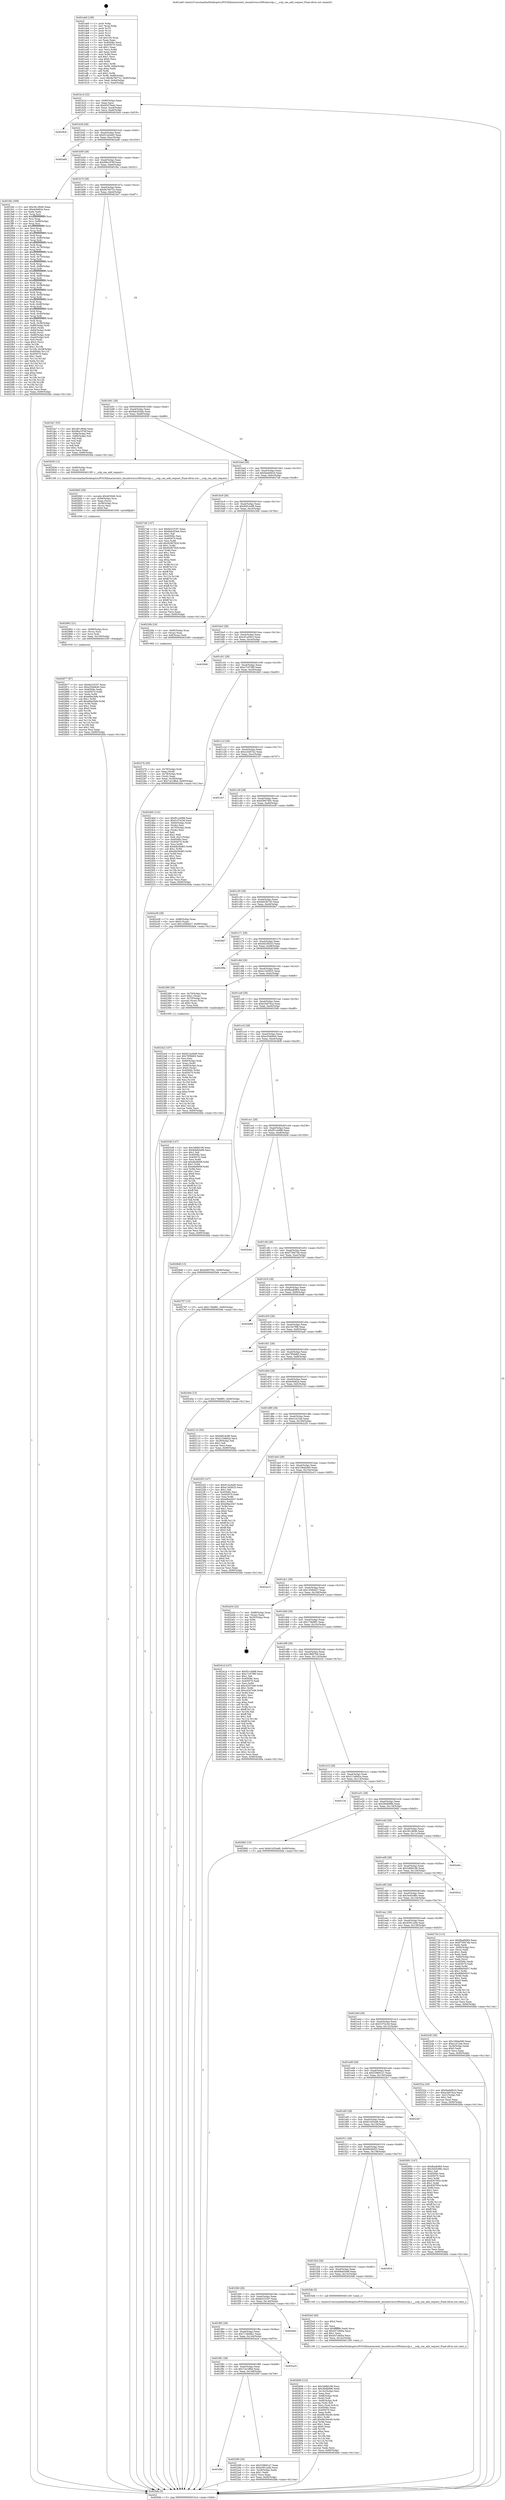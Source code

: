 digraph "0x401ab0" {
  label = "0x401ab0 (/mnt/c/Users/mathe/Desktop/tcc/POCII/binaries/extr_linuxdriverss390charsclp.c___sclp_can_add_request_Final-ollvm.out::main(0))"
  labelloc = "t"
  node[shape=record]

  Entry [label="",width=0.3,height=0.3,shape=circle,fillcolor=black,style=filled]
  "0x401b1d" [label="{
     0x401b1d [32]\l
     | [instrs]\l
     &nbsp;&nbsp;0x401b1d \<+6\>: mov -0x90(%rbp),%eax\l
     &nbsp;&nbsp;0x401b23 \<+2\>: mov %eax,%ecx\l
     &nbsp;&nbsp;0x401b25 \<+6\>: sub $0x83d79adc,%ecx\l
     &nbsp;&nbsp;0x401b2b \<+6\>: mov %eax,-0xa4(%rbp)\l
     &nbsp;&nbsp;0x401b31 \<+6\>: mov %ecx,-0xa8(%rbp)\l
     &nbsp;&nbsp;0x401b37 \<+6\>: je 00000000004029c8 \<main+0xf18\>\l
  }"]
  "0x4029c8" [label="{
     0x4029c8\l
  }", style=dashed]
  "0x401b3d" [label="{
     0x401b3d [28]\l
     | [instrs]\l
     &nbsp;&nbsp;0x401b3d \<+5\>: jmp 0000000000401b42 \<main+0x92\>\l
     &nbsp;&nbsp;0x401b42 \<+6\>: mov -0xa4(%rbp),%eax\l
     &nbsp;&nbsp;0x401b48 \<+5\>: sub $0x912a3ed5,%eax\l
     &nbsp;&nbsp;0x401b4d \<+6\>: mov %eax,-0xac(%rbp)\l
     &nbsp;&nbsp;0x401b53 \<+6\>: je 0000000000402ad0 \<main+0x1020\>\l
  }"]
  Exit [label="",width=0.3,height=0.3,shape=circle,fillcolor=black,style=filled,peripheries=2]
  "0x402ad0" [label="{
     0x402ad0\l
  }", style=dashed]
  "0x401b59" [label="{
     0x401b59 [28]\l
     | [instrs]\l
     &nbsp;&nbsp;0x401b59 \<+5\>: jmp 0000000000401b5e \<main+0xae\>\l
     &nbsp;&nbsp;0x401b5e \<+6\>: mov -0xa4(%rbp),%eax\l
     &nbsp;&nbsp;0x401b64 \<+5\>: sub $0x99a1976f,%eax\l
     &nbsp;&nbsp;0x401b69 \<+6\>: mov %eax,-0xb0(%rbp)\l
     &nbsp;&nbsp;0x401b6f \<+6\>: je 0000000000401fdc \<main+0x52c\>\l
  }"]
  "0x402877" [label="{
     0x402877 [97]\l
     | [instrs]\l
     &nbsp;&nbsp;0x402877 \<+5\>: mov $0x6e31f197,%eax\l
     &nbsp;&nbsp;0x40287c \<+5\>: mov $0xe35dd640,%esi\l
     &nbsp;&nbsp;0x402881 \<+7\>: mov 0x40506c,%edx\l
     &nbsp;&nbsp;0x402888 \<+8\>: mov 0x405070,%r8d\l
     &nbsp;&nbsp;0x402890 \<+3\>: mov %edx,%r9d\l
     &nbsp;&nbsp;0x402893 \<+7\>: sub $0xe6be2bfe,%r9d\l
     &nbsp;&nbsp;0x40289a \<+4\>: sub $0x1,%r9d\l
     &nbsp;&nbsp;0x40289e \<+7\>: add $0xe6be2bfe,%r9d\l
     &nbsp;&nbsp;0x4028a5 \<+4\>: imul %r9d,%edx\l
     &nbsp;&nbsp;0x4028a9 \<+3\>: and $0x1,%edx\l
     &nbsp;&nbsp;0x4028ac \<+3\>: cmp $0x0,%edx\l
     &nbsp;&nbsp;0x4028af \<+4\>: sete %r10b\l
     &nbsp;&nbsp;0x4028b3 \<+4\>: cmp $0xa,%r8d\l
     &nbsp;&nbsp;0x4028b7 \<+4\>: setl %r11b\l
     &nbsp;&nbsp;0x4028bb \<+3\>: mov %r10b,%bl\l
     &nbsp;&nbsp;0x4028be \<+3\>: and %r11b,%bl\l
     &nbsp;&nbsp;0x4028c1 \<+3\>: xor %r11b,%r10b\l
     &nbsp;&nbsp;0x4028c4 \<+3\>: or %r10b,%bl\l
     &nbsp;&nbsp;0x4028c7 \<+3\>: test $0x1,%bl\l
     &nbsp;&nbsp;0x4028ca \<+3\>: cmovne %esi,%eax\l
     &nbsp;&nbsp;0x4028cd \<+6\>: mov %eax,-0x90(%rbp)\l
     &nbsp;&nbsp;0x4028d3 \<+5\>: jmp 0000000000402bfa \<main+0x114a\>\l
  }"]
  "0x401fdc" [label="{
     0x401fdc [308]\l
     | [instrs]\l
     &nbsp;&nbsp;0x401fdc \<+5\>: mov $0x381cf646,%eax\l
     &nbsp;&nbsp;0x401fe1 \<+5\>: mov $0xdc8462e,%ecx\l
     &nbsp;&nbsp;0x401fe6 \<+2\>: xor %edx,%edx\l
     &nbsp;&nbsp;0x401fe8 \<+3\>: mov %rsp,%rsi\l
     &nbsp;&nbsp;0x401feb \<+4\>: add $0xfffffffffffffff0,%rsi\l
     &nbsp;&nbsp;0x401fef \<+3\>: mov %rsi,%rsp\l
     &nbsp;&nbsp;0x401ff2 \<+7\>: mov %rsi,-0x88(%rbp)\l
     &nbsp;&nbsp;0x401ff9 \<+3\>: mov %rsp,%rsi\l
     &nbsp;&nbsp;0x401ffc \<+4\>: add $0xfffffffffffffff0,%rsi\l
     &nbsp;&nbsp;0x402000 \<+3\>: mov %rsi,%rsp\l
     &nbsp;&nbsp;0x402003 \<+3\>: mov %rsp,%rdi\l
     &nbsp;&nbsp;0x402006 \<+4\>: add $0xfffffffffffffff0,%rdi\l
     &nbsp;&nbsp;0x40200a \<+3\>: mov %rdi,%rsp\l
     &nbsp;&nbsp;0x40200d \<+4\>: mov %rdi,-0x80(%rbp)\l
     &nbsp;&nbsp;0x402011 \<+3\>: mov %rsp,%rdi\l
     &nbsp;&nbsp;0x402014 \<+4\>: add $0xfffffffffffffff0,%rdi\l
     &nbsp;&nbsp;0x402018 \<+3\>: mov %rdi,%rsp\l
     &nbsp;&nbsp;0x40201b \<+4\>: mov %rdi,-0x78(%rbp)\l
     &nbsp;&nbsp;0x40201f \<+3\>: mov %rsp,%rdi\l
     &nbsp;&nbsp;0x402022 \<+4\>: add $0xfffffffffffffff0,%rdi\l
     &nbsp;&nbsp;0x402026 \<+3\>: mov %rdi,%rsp\l
     &nbsp;&nbsp;0x402029 \<+4\>: mov %rdi,-0x70(%rbp)\l
     &nbsp;&nbsp;0x40202d \<+3\>: mov %rsp,%rdi\l
     &nbsp;&nbsp;0x402030 \<+4\>: add $0xfffffffffffffff0,%rdi\l
     &nbsp;&nbsp;0x402034 \<+3\>: mov %rdi,%rsp\l
     &nbsp;&nbsp;0x402037 \<+4\>: mov %rdi,-0x68(%rbp)\l
     &nbsp;&nbsp;0x40203b \<+3\>: mov %rsp,%rdi\l
     &nbsp;&nbsp;0x40203e \<+4\>: add $0xfffffffffffffff0,%rdi\l
     &nbsp;&nbsp;0x402042 \<+3\>: mov %rdi,%rsp\l
     &nbsp;&nbsp;0x402045 \<+4\>: mov %rdi,-0x60(%rbp)\l
     &nbsp;&nbsp;0x402049 \<+3\>: mov %rsp,%rdi\l
     &nbsp;&nbsp;0x40204c \<+4\>: add $0xfffffffffffffff0,%rdi\l
     &nbsp;&nbsp;0x402050 \<+3\>: mov %rdi,%rsp\l
     &nbsp;&nbsp;0x402053 \<+4\>: mov %rdi,-0x58(%rbp)\l
     &nbsp;&nbsp;0x402057 \<+3\>: mov %rsp,%rdi\l
     &nbsp;&nbsp;0x40205a \<+4\>: add $0xfffffffffffffff0,%rdi\l
     &nbsp;&nbsp;0x40205e \<+3\>: mov %rdi,%rsp\l
     &nbsp;&nbsp;0x402061 \<+4\>: mov %rdi,-0x50(%rbp)\l
     &nbsp;&nbsp;0x402065 \<+3\>: mov %rsp,%rdi\l
     &nbsp;&nbsp;0x402068 \<+4\>: add $0xfffffffffffffff0,%rdi\l
     &nbsp;&nbsp;0x40206c \<+3\>: mov %rdi,%rsp\l
     &nbsp;&nbsp;0x40206f \<+4\>: mov %rdi,-0x48(%rbp)\l
     &nbsp;&nbsp;0x402073 \<+3\>: mov %rsp,%rdi\l
     &nbsp;&nbsp;0x402076 \<+4\>: add $0xfffffffffffffff0,%rdi\l
     &nbsp;&nbsp;0x40207a \<+3\>: mov %rdi,%rsp\l
     &nbsp;&nbsp;0x40207d \<+4\>: mov %rdi,-0x40(%rbp)\l
     &nbsp;&nbsp;0x402081 \<+3\>: mov %rsp,%rdi\l
     &nbsp;&nbsp;0x402084 \<+4\>: add $0xfffffffffffffff0,%rdi\l
     &nbsp;&nbsp;0x402088 \<+3\>: mov %rdi,%rsp\l
     &nbsp;&nbsp;0x40208b \<+4\>: mov %rdi,-0x38(%rbp)\l
     &nbsp;&nbsp;0x40208f \<+7\>: mov -0x88(%rbp),%rdi\l
     &nbsp;&nbsp;0x402096 \<+6\>: movl $0x0,(%rdi)\l
     &nbsp;&nbsp;0x40209c \<+7\>: mov -0x94(%rbp),%r8d\l
     &nbsp;&nbsp;0x4020a3 \<+3\>: mov %r8d,(%rsi)\l
     &nbsp;&nbsp;0x4020a6 \<+4\>: mov -0x80(%rbp),%rdi\l
     &nbsp;&nbsp;0x4020aa \<+7\>: mov -0xa0(%rbp),%r9\l
     &nbsp;&nbsp;0x4020b1 \<+3\>: mov %r9,(%rdi)\l
     &nbsp;&nbsp;0x4020b4 \<+3\>: cmpl $0x2,(%rsi)\l
     &nbsp;&nbsp;0x4020b7 \<+4\>: setne %r10b\l
     &nbsp;&nbsp;0x4020bb \<+4\>: and $0x1,%r10b\l
     &nbsp;&nbsp;0x4020bf \<+4\>: mov %r10b,-0x29(%rbp)\l
     &nbsp;&nbsp;0x4020c3 \<+8\>: mov 0x40506c,%r11d\l
     &nbsp;&nbsp;0x4020cb \<+7\>: mov 0x405070,%ebx\l
     &nbsp;&nbsp;0x4020d2 \<+3\>: sub $0x1,%edx\l
     &nbsp;&nbsp;0x4020d5 \<+3\>: mov %r11d,%r14d\l
     &nbsp;&nbsp;0x4020d8 \<+3\>: add %edx,%r14d\l
     &nbsp;&nbsp;0x4020db \<+4\>: imul %r14d,%r11d\l
     &nbsp;&nbsp;0x4020df \<+4\>: and $0x1,%r11d\l
     &nbsp;&nbsp;0x4020e3 \<+4\>: cmp $0x0,%r11d\l
     &nbsp;&nbsp;0x4020e7 \<+4\>: sete %r10b\l
     &nbsp;&nbsp;0x4020eb \<+3\>: cmp $0xa,%ebx\l
     &nbsp;&nbsp;0x4020ee \<+4\>: setl %r15b\l
     &nbsp;&nbsp;0x4020f2 \<+3\>: mov %r10b,%r12b\l
     &nbsp;&nbsp;0x4020f5 \<+3\>: and %r15b,%r12b\l
     &nbsp;&nbsp;0x4020f8 \<+3\>: xor %r15b,%r10b\l
     &nbsp;&nbsp;0x4020fb \<+3\>: or %r10b,%r12b\l
     &nbsp;&nbsp;0x4020fe \<+4\>: test $0x1,%r12b\l
     &nbsp;&nbsp;0x402102 \<+3\>: cmovne %ecx,%eax\l
     &nbsp;&nbsp;0x402105 \<+6\>: mov %eax,-0x90(%rbp)\l
     &nbsp;&nbsp;0x40210b \<+5\>: jmp 0000000000402bfa \<main+0x114a\>\l
  }"]
  "0x401b75" [label="{
     0x401b75 [28]\l
     | [instrs]\l
     &nbsp;&nbsp;0x401b75 \<+5\>: jmp 0000000000401b7a \<main+0xca\>\l
     &nbsp;&nbsp;0x401b7a \<+6\>: mov -0xa4(%rbp),%eax\l
     &nbsp;&nbsp;0x401b80 \<+5\>: sub $0x9a76072c,%eax\l
     &nbsp;&nbsp;0x401b85 \<+6\>: mov %eax,-0xb4(%rbp)\l
     &nbsp;&nbsp;0x401b8b \<+6\>: je 0000000000401fa7 \<main+0x4f7\>\l
  }"]
  "0x402862" [label="{
     0x402862 [21]\l
     | [instrs]\l
     &nbsp;&nbsp;0x402862 \<+4\>: mov -0x68(%rbp),%rcx\l
     &nbsp;&nbsp;0x402866 \<+3\>: mov (%rcx),%rcx\l
     &nbsp;&nbsp;0x402869 \<+3\>: mov %rcx,%rdi\l
     &nbsp;&nbsp;0x40286c \<+6\>: mov %eax,-0x150(%rbp)\l
     &nbsp;&nbsp;0x402872 \<+5\>: call 0000000000401030 \<free@plt\>\l
     | [calls]\l
     &nbsp;&nbsp;0x401030 \{1\} (unknown)\l
  }"]
  "0x401fa7" [label="{
     0x401fa7 [53]\l
     | [instrs]\l
     &nbsp;&nbsp;0x401fa7 \<+5\>: mov $0x381cf646,%eax\l
     &nbsp;&nbsp;0x401fac \<+5\>: mov $0x99a1976f,%ecx\l
     &nbsp;&nbsp;0x401fb1 \<+6\>: mov -0x8a(%rbp),%dl\l
     &nbsp;&nbsp;0x401fb7 \<+7\>: mov -0x89(%rbp),%sil\l
     &nbsp;&nbsp;0x401fbe \<+3\>: mov %dl,%dil\l
     &nbsp;&nbsp;0x401fc1 \<+3\>: and %sil,%dil\l
     &nbsp;&nbsp;0x401fc4 \<+3\>: xor %sil,%dl\l
     &nbsp;&nbsp;0x401fc7 \<+3\>: or %dl,%dil\l
     &nbsp;&nbsp;0x401fca \<+4\>: test $0x1,%dil\l
     &nbsp;&nbsp;0x401fce \<+3\>: cmovne %ecx,%eax\l
     &nbsp;&nbsp;0x401fd1 \<+6\>: mov %eax,-0x90(%rbp)\l
     &nbsp;&nbsp;0x401fd7 \<+5\>: jmp 0000000000402bfa \<main+0x114a\>\l
  }"]
  "0x401b91" [label="{
     0x401b91 [28]\l
     | [instrs]\l
     &nbsp;&nbsp;0x401b91 \<+5\>: jmp 0000000000401b96 \<main+0xe6\>\l
     &nbsp;&nbsp;0x401b96 \<+6\>: mov -0xa4(%rbp),%eax\l
     &nbsp;&nbsp;0x401b9c \<+5\>: sub $0x9ab203eb,%eax\l
     &nbsp;&nbsp;0x401ba1 \<+6\>: mov %eax,-0xb8(%rbp)\l
     &nbsp;&nbsp;0x401ba7 \<+6\>: je 0000000000402839 \<main+0xd89\>\l
  }"]
  "0x402bfa" [label="{
     0x402bfa [5]\l
     | [instrs]\l
     &nbsp;&nbsp;0x402bfa \<+5\>: jmp 0000000000401b1d \<main+0x6d\>\l
  }"]
  "0x401ab0" [label="{
     0x401ab0 [109]\l
     | [instrs]\l
     &nbsp;&nbsp;0x401ab0 \<+1\>: push %rbp\l
     &nbsp;&nbsp;0x401ab1 \<+3\>: mov %rsp,%rbp\l
     &nbsp;&nbsp;0x401ab4 \<+2\>: push %r15\l
     &nbsp;&nbsp;0x401ab6 \<+2\>: push %r14\l
     &nbsp;&nbsp;0x401ab8 \<+2\>: push %r12\l
     &nbsp;&nbsp;0x401aba \<+1\>: push %rbx\l
     &nbsp;&nbsp;0x401abb \<+7\>: sub $0x150,%rsp\l
     &nbsp;&nbsp;0x401ac2 \<+2\>: xor %eax,%eax\l
     &nbsp;&nbsp;0x401ac4 \<+7\>: mov 0x40506c,%ecx\l
     &nbsp;&nbsp;0x401acb \<+7\>: mov 0x405070,%edx\l
     &nbsp;&nbsp;0x401ad2 \<+3\>: sub $0x1,%eax\l
     &nbsp;&nbsp;0x401ad5 \<+3\>: mov %ecx,%r8d\l
     &nbsp;&nbsp;0x401ad8 \<+3\>: add %eax,%r8d\l
     &nbsp;&nbsp;0x401adb \<+4\>: imul %r8d,%ecx\l
     &nbsp;&nbsp;0x401adf \<+3\>: and $0x1,%ecx\l
     &nbsp;&nbsp;0x401ae2 \<+3\>: cmp $0x0,%ecx\l
     &nbsp;&nbsp;0x401ae5 \<+4\>: sete %r9b\l
     &nbsp;&nbsp;0x401ae9 \<+4\>: and $0x1,%r9b\l
     &nbsp;&nbsp;0x401aed \<+7\>: mov %r9b,-0x8a(%rbp)\l
     &nbsp;&nbsp;0x401af4 \<+3\>: cmp $0xa,%edx\l
     &nbsp;&nbsp;0x401af7 \<+4\>: setl %r9b\l
     &nbsp;&nbsp;0x401afb \<+4\>: and $0x1,%r9b\l
     &nbsp;&nbsp;0x401aff \<+7\>: mov %r9b,-0x89(%rbp)\l
     &nbsp;&nbsp;0x401b06 \<+10\>: movl $0x9a76072c,-0x90(%rbp)\l
     &nbsp;&nbsp;0x401b10 \<+6\>: mov %edi,-0x94(%rbp)\l
     &nbsp;&nbsp;0x401b16 \<+7\>: mov %rsi,-0xa0(%rbp)\l
  }"]
  "0x402845" [label="{
     0x402845 [29]\l
     | [instrs]\l
     &nbsp;&nbsp;0x402845 \<+10\>: movabs $0x4030d6,%rdi\l
     &nbsp;&nbsp;0x40284f \<+4\>: mov -0x58(%rbp),%rcx\l
     &nbsp;&nbsp;0x402853 \<+2\>: mov %eax,(%rcx)\l
     &nbsp;&nbsp;0x402855 \<+4\>: mov -0x58(%rbp),%rcx\l
     &nbsp;&nbsp;0x402859 \<+2\>: mov (%rcx),%esi\l
     &nbsp;&nbsp;0x40285b \<+2\>: mov $0x0,%al\l
     &nbsp;&nbsp;0x40285d \<+5\>: call 0000000000401040 \<printf@plt\>\l
     | [calls]\l
     &nbsp;&nbsp;0x401040 \{1\} (unknown)\l
  }"]
  "0x402608" [label="{
     0x402608 [122]\l
     | [instrs]\l
     &nbsp;&nbsp;0x402608 \<+5\>: mov $0x3ddfd198,%ecx\l
     &nbsp;&nbsp;0x40260d \<+5\>: mov $0x2fedb99b,%edx\l
     &nbsp;&nbsp;0x402612 \<+6\>: mov -0x14c(%rbp),%esi\l
     &nbsp;&nbsp;0x402618 \<+3\>: imul %eax,%esi\l
     &nbsp;&nbsp;0x40261b \<+4\>: mov -0x68(%rbp),%rdi\l
     &nbsp;&nbsp;0x40261f \<+3\>: mov (%rdi),%rdi\l
     &nbsp;&nbsp;0x402622 \<+4\>: mov -0x60(%rbp),%r8\l
     &nbsp;&nbsp;0x402626 \<+3\>: movslq (%r8),%r8\l
     &nbsp;&nbsp;0x402629 \<+4\>: mov %esi,(%rdi,%r8,4)\l
     &nbsp;&nbsp;0x40262d \<+7\>: mov 0x40506c,%eax\l
     &nbsp;&nbsp;0x402634 \<+7\>: mov 0x405070,%esi\l
     &nbsp;&nbsp;0x40263b \<+3\>: mov %eax,%r9d\l
     &nbsp;&nbsp;0x40263e \<+7\>: sub $0x98194c00,%r9d\l
     &nbsp;&nbsp;0x402645 \<+4\>: sub $0x1,%r9d\l
     &nbsp;&nbsp;0x402649 \<+7\>: add $0x98194c00,%r9d\l
     &nbsp;&nbsp;0x402650 \<+4\>: imul %r9d,%eax\l
     &nbsp;&nbsp;0x402654 \<+3\>: and $0x1,%eax\l
     &nbsp;&nbsp;0x402657 \<+3\>: cmp $0x0,%eax\l
     &nbsp;&nbsp;0x40265a \<+4\>: sete %r10b\l
     &nbsp;&nbsp;0x40265e \<+3\>: cmp $0xa,%esi\l
     &nbsp;&nbsp;0x402661 \<+4\>: setl %r11b\l
     &nbsp;&nbsp;0x402665 \<+3\>: mov %r10b,%bl\l
     &nbsp;&nbsp;0x402668 \<+3\>: and %r11b,%bl\l
     &nbsp;&nbsp;0x40266b \<+3\>: xor %r11b,%r10b\l
     &nbsp;&nbsp;0x40266e \<+3\>: or %r10b,%bl\l
     &nbsp;&nbsp;0x402671 \<+3\>: test $0x1,%bl\l
     &nbsp;&nbsp;0x402674 \<+3\>: cmovne %edx,%ecx\l
     &nbsp;&nbsp;0x402677 \<+6\>: mov %ecx,-0x90(%rbp)\l
     &nbsp;&nbsp;0x40267d \<+5\>: jmp 0000000000402bfa \<main+0x114a\>\l
  }"]
  "0x402839" [label="{
     0x402839 [12]\l
     | [instrs]\l
     &nbsp;&nbsp;0x402839 \<+4\>: mov -0x68(%rbp),%rax\l
     &nbsp;&nbsp;0x40283d \<+3\>: mov (%rax),%rdi\l
     &nbsp;&nbsp;0x402840 \<+5\>: call 00000000004013f0 \<__sclp_can_add_request\>\l
     | [calls]\l
     &nbsp;&nbsp;0x4013f0 \{1\} (/mnt/c/Users/mathe/Desktop/tcc/POCII/binaries/extr_linuxdriverss390charsclp.c___sclp_can_add_request_Final-ollvm.out::__sclp_can_add_request)\l
  }"]
  "0x401bad" [label="{
     0x401bad [28]\l
     | [instrs]\l
     &nbsp;&nbsp;0x401bad \<+5\>: jmp 0000000000401bb2 \<main+0x102\>\l
     &nbsp;&nbsp;0x401bb2 \<+6\>: mov -0xa4(%rbp),%eax\l
     &nbsp;&nbsp;0x401bb8 \<+5\>: sub $0x9aeb0b24,%eax\l
     &nbsp;&nbsp;0x401bbd \<+6\>: mov %eax,-0xbc(%rbp)\l
     &nbsp;&nbsp;0x401bc3 \<+6\>: je 00000000004027a6 \<main+0xcf6\>\l
  }"]
  "0x4025e0" [label="{
     0x4025e0 [40]\l
     | [instrs]\l
     &nbsp;&nbsp;0x4025e0 \<+5\>: mov $0x2,%ecx\l
     &nbsp;&nbsp;0x4025e5 \<+1\>: cltd\l
     &nbsp;&nbsp;0x4025e6 \<+2\>: idiv %ecx\l
     &nbsp;&nbsp;0x4025e8 \<+6\>: imul $0xfffffffe,%edx,%ecx\l
     &nbsp;&nbsp;0x4025ee \<+6\>: sub $0x457c8d5a,%ecx\l
     &nbsp;&nbsp;0x4025f4 \<+3\>: add $0x1,%ecx\l
     &nbsp;&nbsp;0x4025f7 \<+6\>: add $0x457c8d5a,%ecx\l
     &nbsp;&nbsp;0x4025fd \<+6\>: mov %ecx,-0x14c(%rbp)\l
     &nbsp;&nbsp;0x402603 \<+5\>: call 0000000000401160 \<next_i\>\l
     | [calls]\l
     &nbsp;&nbsp;0x401160 \{1\} (/mnt/c/Users/mathe/Desktop/tcc/POCII/binaries/extr_linuxdriverss390charsclp.c___sclp_can_add_request_Final-ollvm.out::next_i)\l
  }"]
  "0x4027a6" [label="{
     0x4027a6 [147]\l
     | [instrs]\l
     &nbsp;&nbsp;0x4027a6 \<+5\>: mov $0x6e31f197,%eax\l
     &nbsp;&nbsp;0x4027ab \<+5\>: mov $0x9ab203eb,%ecx\l
     &nbsp;&nbsp;0x4027b0 \<+2\>: mov $0x1,%dl\l
     &nbsp;&nbsp;0x4027b2 \<+7\>: mov 0x40506c,%esi\l
     &nbsp;&nbsp;0x4027b9 \<+7\>: mov 0x405070,%edi\l
     &nbsp;&nbsp;0x4027c0 \<+3\>: mov %esi,%r8d\l
     &nbsp;&nbsp;0x4027c3 \<+7\>: add $0x92067829,%r8d\l
     &nbsp;&nbsp;0x4027ca \<+4\>: sub $0x1,%r8d\l
     &nbsp;&nbsp;0x4027ce \<+7\>: sub $0x92067829,%r8d\l
     &nbsp;&nbsp;0x4027d5 \<+4\>: imul %r8d,%esi\l
     &nbsp;&nbsp;0x4027d9 \<+3\>: and $0x1,%esi\l
     &nbsp;&nbsp;0x4027dc \<+3\>: cmp $0x0,%esi\l
     &nbsp;&nbsp;0x4027df \<+4\>: sete %r9b\l
     &nbsp;&nbsp;0x4027e3 \<+3\>: cmp $0xa,%edi\l
     &nbsp;&nbsp;0x4027e6 \<+4\>: setl %r10b\l
     &nbsp;&nbsp;0x4027ea \<+3\>: mov %r9b,%r11b\l
     &nbsp;&nbsp;0x4027ed \<+4\>: xor $0xff,%r11b\l
     &nbsp;&nbsp;0x4027f1 \<+3\>: mov %r10b,%bl\l
     &nbsp;&nbsp;0x4027f4 \<+3\>: xor $0xff,%bl\l
     &nbsp;&nbsp;0x4027f7 \<+3\>: xor $0x1,%dl\l
     &nbsp;&nbsp;0x4027fa \<+3\>: mov %r11b,%r14b\l
     &nbsp;&nbsp;0x4027fd \<+4\>: and $0xff,%r14b\l
     &nbsp;&nbsp;0x402801 \<+3\>: and %dl,%r9b\l
     &nbsp;&nbsp;0x402804 \<+3\>: mov %bl,%r15b\l
     &nbsp;&nbsp;0x402807 \<+4\>: and $0xff,%r15b\l
     &nbsp;&nbsp;0x40280b \<+3\>: and %dl,%r10b\l
     &nbsp;&nbsp;0x40280e \<+3\>: or %r9b,%r14b\l
     &nbsp;&nbsp;0x402811 \<+3\>: or %r10b,%r15b\l
     &nbsp;&nbsp;0x402814 \<+3\>: xor %r15b,%r14b\l
     &nbsp;&nbsp;0x402817 \<+3\>: or %bl,%r11b\l
     &nbsp;&nbsp;0x40281a \<+4\>: xor $0xff,%r11b\l
     &nbsp;&nbsp;0x40281e \<+3\>: or $0x1,%dl\l
     &nbsp;&nbsp;0x402821 \<+3\>: and %dl,%r11b\l
     &nbsp;&nbsp;0x402824 \<+3\>: or %r11b,%r14b\l
     &nbsp;&nbsp;0x402827 \<+4\>: test $0x1,%r14b\l
     &nbsp;&nbsp;0x40282b \<+3\>: cmovne %ecx,%eax\l
     &nbsp;&nbsp;0x40282e \<+6\>: mov %eax,-0x90(%rbp)\l
     &nbsp;&nbsp;0x402834 \<+5\>: jmp 0000000000402bfa \<main+0x114a\>\l
  }"]
  "0x401bc9" [label="{
     0x401bc9 [28]\l
     | [instrs]\l
     &nbsp;&nbsp;0x401bc9 \<+5\>: jmp 0000000000401bce \<main+0x11e\>\l
     &nbsp;&nbsp;0x401bce \<+6\>: mov -0xa4(%rbp),%eax\l
     &nbsp;&nbsp;0x401bd4 \<+5\>: sub $0x9df1dc98,%eax\l
     &nbsp;&nbsp;0x401bd9 \<+6\>: mov %eax,-0xc0(%rbp)\l
     &nbsp;&nbsp;0x401bdf \<+6\>: je 000000000040226b \<main+0x7bb\>\l
  }"]
  "0x4023a3" [label="{
     0x4023a3 [107]\l
     | [instrs]\l
     &nbsp;&nbsp;0x4023a3 \<+5\>: mov $0x912a3ed5,%ecx\l
     &nbsp;&nbsp;0x4023a8 \<+5\>: mov $0x7858d63,%edx\l
     &nbsp;&nbsp;0x4023ad \<+2\>: xor %esi,%esi\l
     &nbsp;&nbsp;0x4023af \<+4\>: mov -0x68(%rbp),%rdi\l
     &nbsp;&nbsp;0x4023b3 \<+3\>: mov %rax,(%rdi)\l
     &nbsp;&nbsp;0x4023b6 \<+4\>: mov -0x60(%rbp),%rax\l
     &nbsp;&nbsp;0x4023ba \<+6\>: movl $0x0,(%rax)\l
     &nbsp;&nbsp;0x4023c0 \<+8\>: mov 0x40506c,%r8d\l
     &nbsp;&nbsp;0x4023c8 \<+8\>: mov 0x405070,%r9d\l
     &nbsp;&nbsp;0x4023d0 \<+3\>: sub $0x1,%esi\l
     &nbsp;&nbsp;0x4023d3 \<+3\>: mov %r8d,%r10d\l
     &nbsp;&nbsp;0x4023d6 \<+3\>: add %esi,%r10d\l
     &nbsp;&nbsp;0x4023d9 \<+4\>: imul %r10d,%r8d\l
     &nbsp;&nbsp;0x4023dd \<+4\>: and $0x1,%r8d\l
     &nbsp;&nbsp;0x4023e1 \<+4\>: cmp $0x0,%r8d\l
     &nbsp;&nbsp;0x4023e5 \<+4\>: sete %r11b\l
     &nbsp;&nbsp;0x4023e9 \<+4\>: cmp $0xa,%r9d\l
     &nbsp;&nbsp;0x4023ed \<+3\>: setl %bl\l
     &nbsp;&nbsp;0x4023f0 \<+3\>: mov %r11b,%r14b\l
     &nbsp;&nbsp;0x4023f3 \<+3\>: and %bl,%r14b\l
     &nbsp;&nbsp;0x4023f6 \<+3\>: xor %bl,%r11b\l
     &nbsp;&nbsp;0x4023f9 \<+3\>: or %r11b,%r14b\l
     &nbsp;&nbsp;0x4023fc \<+4\>: test $0x1,%r14b\l
     &nbsp;&nbsp;0x402400 \<+3\>: cmovne %edx,%ecx\l
     &nbsp;&nbsp;0x402403 \<+6\>: mov %ecx,-0x90(%rbp)\l
     &nbsp;&nbsp;0x402409 \<+5\>: jmp 0000000000402bfa \<main+0x114a\>\l
  }"]
  "0x40226b" [label="{
     0x40226b [16]\l
     | [instrs]\l
     &nbsp;&nbsp;0x40226b \<+4\>: mov -0x80(%rbp),%rax\l
     &nbsp;&nbsp;0x40226f \<+3\>: mov (%rax),%rax\l
     &nbsp;&nbsp;0x402272 \<+4\>: mov 0x8(%rax),%rdi\l
     &nbsp;&nbsp;0x402276 \<+5\>: call 0000000000401060 \<atoi@plt\>\l
     | [calls]\l
     &nbsp;&nbsp;0x401060 \{1\} (unknown)\l
  }"]
  "0x401be5" [label="{
     0x401be5 [28]\l
     | [instrs]\l
     &nbsp;&nbsp;0x401be5 \<+5\>: jmp 0000000000401bea \<main+0x13a\>\l
     &nbsp;&nbsp;0x401bea \<+6\>: mov -0xa4(%rbp),%eax\l
     &nbsp;&nbsp;0x401bf0 \<+5\>: sub $0xc01a59c3,%eax\l
     &nbsp;&nbsp;0x401bf5 \<+6\>: mov %eax,-0xc4(%rbp)\l
     &nbsp;&nbsp;0x401bfb \<+6\>: je 0000000000402948 \<main+0xe98\>\l
  }"]
  "0x401f9d" [label="{
     0x401f9d\l
  }", style=dashed]
  "0x402948" [label="{
     0x402948\l
  }", style=dashed]
  "0x401c01" [label="{
     0x401c01 [28]\l
     | [instrs]\l
     &nbsp;&nbsp;0x401c01 \<+5\>: jmp 0000000000401c06 \<main+0x156\>\l
     &nbsp;&nbsp;0x401c06 \<+6\>: mov -0xa4(%rbp),%eax\l
     &nbsp;&nbsp;0x401c0c \<+5\>: sub $0xc7c079f0,%eax\l
     &nbsp;&nbsp;0x401c11 \<+6\>: mov %eax,-0xc8(%rbp)\l
     &nbsp;&nbsp;0x401c17 \<+6\>: je 00000000004024b0 \<main+0xa00\>\l
  }"]
  "0x402299" [label="{
     0x402299 [30]\l
     | [instrs]\l
     &nbsp;&nbsp;0x402299 \<+5\>: mov $0x539b91a7,%eax\l
     &nbsp;&nbsp;0x40229e \<+5\>: mov $0x4391ca5b,%ecx\l
     &nbsp;&nbsp;0x4022a3 \<+3\>: mov -0x28(%rbp),%edx\l
     &nbsp;&nbsp;0x4022a6 \<+3\>: cmp $0x1,%edx\l
     &nbsp;&nbsp;0x4022a9 \<+3\>: cmovl %ecx,%eax\l
     &nbsp;&nbsp;0x4022ac \<+6\>: mov %eax,-0x90(%rbp)\l
     &nbsp;&nbsp;0x4022b2 \<+5\>: jmp 0000000000402bfa \<main+0x114a\>\l
  }"]
  "0x4024b0" [label="{
     0x4024b0 [122]\l
     | [instrs]\l
     &nbsp;&nbsp;0x4024b0 \<+5\>: mov $0xf51c4d98,%eax\l
     &nbsp;&nbsp;0x4024b5 \<+5\>: mov $0x51f7ec3d,%ecx\l
     &nbsp;&nbsp;0x4024ba \<+4\>: mov -0x60(%rbp),%rdx\l
     &nbsp;&nbsp;0x4024be \<+2\>: mov (%rdx),%esi\l
     &nbsp;&nbsp;0x4024c0 \<+4\>: mov -0x70(%rbp),%rdx\l
     &nbsp;&nbsp;0x4024c4 \<+2\>: cmp (%rdx),%esi\l
     &nbsp;&nbsp;0x4024c6 \<+4\>: setl %dil\l
     &nbsp;&nbsp;0x4024ca \<+4\>: and $0x1,%dil\l
     &nbsp;&nbsp;0x4024ce \<+4\>: mov %dil,-0x21(%rbp)\l
     &nbsp;&nbsp;0x4024d2 \<+7\>: mov 0x40506c,%esi\l
     &nbsp;&nbsp;0x4024d9 \<+8\>: mov 0x405070,%r8d\l
     &nbsp;&nbsp;0x4024e1 \<+3\>: mov %esi,%r9d\l
     &nbsp;&nbsp;0x4024e4 \<+7\>: add $0xd4b3bd83,%r9d\l
     &nbsp;&nbsp;0x4024eb \<+4\>: sub $0x1,%r9d\l
     &nbsp;&nbsp;0x4024ef \<+7\>: sub $0xd4b3bd83,%r9d\l
     &nbsp;&nbsp;0x4024f6 \<+4\>: imul %r9d,%esi\l
     &nbsp;&nbsp;0x4024fa \<+3\>: and $0x1,%esi\l
     &nbsp;&nbsp;0x4024fd \<+3\>: cmp $0x0,%esi\l
     &nbsp;&nbsp;0x402500 \<+4\>: sete %dil\l
     &nbsp;&nbsp;0x402504 \<+4\>: cmp $0xa,%r8d\l
     &nbsp;&nbsp;0x402508 \<+4\>: setl %r10b\l
     &nbsp;&nbsp;0x40250c \<+3\>: mov %dil,%r11b\l
     &nbsp;&nbsp;0x40250f \<+3\>: and %r10b,%r11b\l
     &nbsp;&nbsp;0x402512 \<+3\>: xor %r10b,%dil\l
     &nbsp;&nbsp;0x402515 \<+3\>: or %dil,%r11b\l
     &nbsp;&nbsp;0x402518 \<+4\>: test $0x1,%r11b\l
     &nbsp;&nbsp;0x40251c \<+3\>: cmovne %ecx,%eax\l
     &nbsp;&nbsp;0x40251f \<+6\>: mov %eax,-0x90(%rbp)\l
     &nbsp;&nbsp;0x402525 \<+5\>: jmp 0000000000402bfa \<main+0x114a\>\l
  }"]
  "0x401c1d" [label="{
     0x401c1d [28]\l
     | [instrs]\l
     &nbsp;&nbsp;0x401c1d \<+5\>: jmp 0000000000401c22 \<main+0x172\>\l
     &nbsp;&nbsp;0x401c22 \<+6\>: mov -0xa4(%rbp),%eax\l
     &nbsp;&nbsp;0x401c28 \<+5\>: sub $0xccd267a2,%eax\l
     &nbsp;&nbsp;0x401c2d \<+6\>: mov %eax,-0xcc(%rbp)\l
     &nbsp;&nbsp;0x401c33 \<+6\>: je 00000000004021b7 \<main+0x707\>\l
  }"]
  "0x401f81" [label="{
     0x401f81 [28]\l
     | [instrs]\l
     &nbsp;&nbsp;0x401f81 \<+5\>: jmp 0000000000401f86 \<main+0x4d6\>\l
     &nbsp;&nbsp;0x401f86 \<+6\>: mov -0xa4(%rbp),%eax\l
     &nbsp;&nbsp;0x401f8c \<+5\>: sub $0x7ce1dfb4,%eax\l
     &nbsp;&nbsp;0x401f91 \<+6\>: mov %eax,-0x148(%rbp)\l
     &nbsp;&nbsp;0x401f97 \<+6\>: je 0000000000402299 \<main+0x7e9\>\l
  }"]
  "0x4021b7" [label="{
     0x4021b7\l
  }", style=dashed]
  "0x401c39" [label="{
     0x401c39 [28]\l
     | [instrs]\l
     &nbsp;&nbsp;0x401c39 \<+5\>: jmp 0000000000401c3e \<main+0x18e\>\l
     &nbsp;&nbsp;0x401c3e \<+6\>: mov -0xa4(%rbp),%eax\l
     &nbsp;&nbsp;0x401c44 \<+5\>: sub $0xd360785c,%eax\l
     &nbsp;&nbsp;0x401c49 \<+6\>: mov %eax,-0xd0(%rbp)\l
     &nbsp;&nbsp;0x401c4f \<+6\>: je 0000000000402a38 \<main+0xf88\>\l
  }"]
  "0x402a24" [label="{
     0x402a24\l
  }", style=dashed]
  "0x402a38" [label="{
     0x402a38 [28]\l
     | [instrs]\l
     &nbsp;&nbsp;0x402a38 \<+7\>: mov -0x88(%rbp),%rax\l
     &nbsp;&nbsp;0x402a3f \<+6\>: movl $0x0,(%rax)\l
     &nbsp;&nbsp;0x402a45 \<+10\>: movl $0x1458dd27,-0x90(%rbp)\l
     &nbsp;&nbsp;0x402a4f \<+5\>: jmp 0000000000402bfa \<main+0x114a\>\l
  }"]
  "0x401c55" [label="{
     0x401c55 [28]\l
     | [instrs]\l
     &nbsp;&nbsp;0x401c55 \<+5\>: jmp 0000000000401c5a \<main+0x1aa\>\l
     &nbsp;&nbsp;0x401c5a \<+6\>: mov -0xa4(%rbp),%eax\l
     &nbsp;&nbsp;0x401c60 \<+5\>: sub $0xd403b745,%eax\l
     &nbsp;&nbsp;0x401c65 \<+6\>: mov %eax,-0xd4(%rbp)\l
     &nbsp;&nbsp;0x401c6b \<+6\>: je 00000000004028e7 \<main+0xe37\>\l
  }"]
  "0x401f65" [label="{
     0x401f65 [28]\l
     | [instrs]\l
     &nbsp;&nbsp;0x401f65 \<+5\>: jmp 0000000000401f6a \<main+0x4ba\>\l
     &nbsp;&nbsp;0x401f6a \<+6\>: mov -0xa4(%rbp),%eax\l
     &nbsp;&nbsp;0x401f70 \<+5\>: sub $0x713b06b1,%eax\l
     &nbsp;&nbsp;0x401f75 \<+6\>: mov %eax,-0x144(%rbp)\l
     &nbsp;&nbsp;0x401f7b \<+6\>: je 0000000000402a24 \<main+0xf74\>\l
  }"]
  "0x4028e7" [label="{
     0x4028e7\l
  }", style=dashed]
  "0x401c71" [label="{
     0x401c71 [28]\l
     | [instrs]\l
     &nbsp;&nbsp;0x401c71 \<+5\>: jmp 0000000000401c76 \<main+0x1c6\>\l
     &nbsp;&nbsp;0x401c76 \<+6\>: mov -0xa4(%rbp),%eax\l
     &nbsp;&nbsp;0x401c7c \<+5\>: sub $0xd4258253,%eax\l
     &nbsp;&nbsp;0x401c81 \<+6\>: mov %eax,-0xd8(%rbp)\l
     &nbsp;&nbsp;0x401c87 \<+6\>: je 000000000040299e \<main+0xeee\>\l
  }"]
  "0x402bb2" [label="{
     0x402bb2\l
  }", style=dashed]
  "0x40299e" [label="{
     0x40299e\l
  }", style=dashed]
  "0x401c8d" [label="{
     0x401c8d [28]\l
     | [instrs]\l
     &nbsp;&nbsp;0x401c8d \<+5\>: jmp 0000000000401c92 \<main+0x1e2\>\l
     &nbsp;&nbsp;0x401c92 \<+6\>: mov -0xa4(%rbp),%eax\l
     &nbsp;&nbsp;0x401c98 \<+5\>: sub $0xe13e5625,%eax\l
     &nbsp;&nbsp;0x401c9d \<+6\>: mov %eax,-0xdc(%rbp)\l
     &nbsp;&nbsp;0x401ca3 \<+6\>: je 0000000000402386 \<main+0x8d6\>\l
  }"]
  "0x401f49" [label="{
     0x401f49 [28]\l
     | [instrs]\l
     &nbsp;&nbsp;0x401f49 \<+5\>: jmp 0000000000401f4e \<main+0x49e\>\l
     &nbsp;&nbsp;0x401f4e \<+6\>: mov -0xa4(%rbp),%eax\l
     &nbsp;&nbsp;0x401f54 \<+5\>: sub $0x6e31f197,%eax\l
     &nbsp;&nbsp;0x401f59 \<+6\>: mov %eax,-0x140(%rbp)\l
     &nbsp;&nbsp;0x401f5f \<+6\>: je 0000000000402bb2 \<main+0x1102\>\l
  }"]
  "0x402386" [label="{
     0x402386 [29]\l
     | [instrs]\l
     &nbsp;&nbsp;0x402386 \<+4\>: mov -0x70(%rbp),%rax\l
     &nbsp;&nbsp;0x40238a \<+6\>: movl $0x1,(%rax)\l
     &nbsp;&nbsp;0x402390 \<+4\>: mov -0x70(%rbp),%rax\l
     &nbsp;&nbsp;0x402394 \<+3\>: movslq (%rax),%rax\l
     &nbsp;&nbsp;0x402397 \<+4\>: shl $0x2,%rax\l
     &nbsp;&nbsp;0x40239b \<+3\>: mov %rax,%rdi\l
     &nbsp;&nbsp;0x40239e \<+5\>: call 0000000000401050 \<malloc@plt\>\l
     | [calls]\l
     &nbsp;&nbsp;0x401050 \{1\} (unknown)\l
  }"]
  "0x401ca9" [label="{
     0x401ca9 [28]\l
     | [instrs]\l
     &nbsp;&nbsp;0x401ca9 \<+5\>: jmp 0000000000401cae \<main+0x1fe\>\l
     &nbsp;&nbsp;0x401cae \<+6\>: mov -0xa4(%rbp),%eax\l
     &nbsp;&nbsp;0x401cb4 \<+5\>: sub $0xe2dd7dca,%eax\l
     &nbsp;&nbsp;0x401cb9 \<+6\>: mov %eax,-0xe0(%rbp)\l
     &nbsp;&nbsp;0x401cbf \<+6\>: je 0000000000402548 \<main+0xa98\>\l
  }"]
  "0x4025db" [label="{
     0x4025db [5]\l
     | [instrs]\l
     &nbsp;&nbsp;0x4025db \<+5\>: call 0000000000401160 \<next_i\>\l
     | [calls]\l
     &nbsp;&nbsp;0x401160 \{1\} (/mnt/c/Users/mathe/Desktop/tcc/POCII/binaries/extr_linuxdriverss390charsclp.c___sclp_can_add_request_Final-ollvm.out::next_i)\l
  }"]
  "0x402548" [label="{
     0x402548 [147]\l
     | [instrs]\l
     &nbsp;&nbsp;0x402548 \<+5\>: mov $0x3ddfd198,%eax\l
     &nbsp;&nbsp;0x40254d \<+5\>: mov $0x6de63e98,%ecx\l
     &nbsp;&nbsp;0x402552 \<+2\>: mov $0x1,%dl\l
     &nbsp;&nbsp;0x402554 \<+7\>: mov 0x40506c,%esi\l
     &nbsp;&nbsp;0x40255b \<+7\>: mov 0x405070,%edi\l
     &nbsp;&nbsp;0x402562 \<+3\>: mov %esi,%r8d\l
     &nbsp;&nbsp;0x402565 \<+7\>: add $0xe6ef400f,%r8d\l
     &nbsp;&nbsp;0x40256c \<+4\>: sub $0x1,%r8d\l
     &nbsp;&nbsp;0x402570 \<+7\>: sub $0xe6ef400f,%r8d\l
     &nbsp;&nbsp;0x402577 \<+4\>: imul %r8d,%esi\l
     &nbsp;&nbsp;0x40257b \<+3\>: and $0x1,%esi\l
     &nbsp;&nbsp;0x40257e \<+3\>: cmp $0x0,%esi\l
     &nbsp;&nbsp;0x402581 \<+4\>: sete %r9b\l
     &nbsp;&nbsp;0x402585 \<+3\>: cmp $0xa,%edi\l
     &nbsp;&nbsp;0x402588 \<+4\>: setl %r10b\l
     &nbsp;&nbsp;0x40258c \<+3\>: mov %r9b,%r11b\l
     &nbsp;&nbsp;0x40258f \<+4\>: xor $0xff,%r11b\l
     &nbsp;&nbsp;0x402593 \<+3\>: mov %r10b,%bl\l
     &nbsp;&nbsp;0x402596 \<+3\>: xor $0xff,%bl\l
     &nbsp;&nbsp;0x402599 \<+3\>: xor $0x1,%dl\l
     &nbsp;&nbsp;0x40259c \<+3\>: mov %r11b,%r14b\l
     &nbsp;&nbsp;0x40259f \<+4\>: and $0xff,%r14b\l
     &nbsp;&nbsp;0x4025a3 \<+3\>: and %dl,%r9b\l
     &nbsp;&nbsp;0x4025a6 \<+3\>: mov %bl,%r15b\l
     &nbsp;&nbsp;0x4025a9 \<+4\>: and $0xff,%r15b\l
     &nbsp;&nbsp;0x4025ad \<+3\>: and %dl,%r10b\l
     &nbsp;&nbsp;0x4025b0 \<+3\>: or %r9b,%r14b\l
     &nbsp;&nbsp;0x4025b3 \<+3\>: or %r10b,%r15b\l
     &nbsp;&nbsp;0x4025b6 \<+3\>: xor %r15b,%r14b\l
     &nbsp;&nbsp;0x4025b9 \<+3\>: or %bl,%r11b\l
     &nbsp;&nbsp;0x4025bc \<+4\>: xor $0xff,%r11b\l
     &nbsp;&nbsp;0x4025c0 \<+3\>: or $0x1,%dl\l
     &nbsp;&nbsp;0x4025c3 \<+3\>: and %dl,%r11b\l
     &nbsp;&nbsp;0x4025c6 \<+3\>: or %r11b,%r14b\l
     &nbsp;&nbsp;0x4025c9 \<+4\>: test $0x1,%r14b\l
     &nbsp;&nbsp;0x4025cd \<+3\>: cmovne %ecx,%eax\l
     &nbsp;&nbsp;0x4025d0 \<+6\>: mov %eax,-0x90(%rbp)\l
     &nbsp;&nbsp;0x4025d6 \<+5\>: jmp 0000000000402bfa \<main+0x114a\>\l
  }"]
  "0x401cc5" [label="{
     0x401cc5 [28]\l
     | [instrs]\l
     &nbsp;&nbsp;0x401cc5 \<+5\>: jmp 0000000000401cca \<main+0x21a\>\l
     &nbsp;&nbsp;0x401cca \<+6\>: mov -0xa4(%rbp),%eax\l
     &nbsp;&nbsp;0x401cd0 \<+5\>: sub $0xe35dd640,%eax\l
     &nbsp;&nbsp;0x401cd5 \<+6\>: mov %eax,-0xe4(%rbp)\l
     &nbsp;&nbsp;0x401cdb \<+6\>: je 00000000004028d8 \<main+0xe28\>\l
  }"]
  "0x401f2d" [label="{
     0x401f2d [28]\l
     | [instrs]\l
     &nbsp;&nbsp;0x401f2d \<+5\>: jmp 0000000000401f32 \<main+0x482\>\l
     &nbsp;&nbsp;0x401f32 \<+6\>: mov -0xa4(%rbp),%eax\l
     &nbsp;&nbsp;0x401f38 \<+5\>: sub $0x6de63e98,%eax\l
     &nbsp;&nbsp;0x401f3d \<+6\>: mov %eax,-0x13c(%rbp)\l
     &nbsp;&nbsp;0x401f43 \<+6\>: je 00000000004025db \<main+0xb2b\>\l
  }"]
  "0x4028d8" [label="{
     0x4028d8 [15]\l
     | [instrs]\l
     &nbsp;&nbsp;0x4028d8 \<+10\>: movl $0xd360785c,-0x90(%rbp)\l
     &nbsp;&nbsp;0x4028e2 \<+5\>: jmp 0000000000402bfa \<main+0x114a\>\l
  }"]
  "0x401ce1" [label="{
     0x401ce1 [28]\l
     | [instrs]\l
     &nbsp;&nbsp;0x401ce1 \<+5\>: jmp 0000000000401ce6 \<main+0x236\>\l
     &nbsp;&nbsp;0x401ce6 \<+6\>: mov -0xa4(%rbp),%eax\l
     &nbsp;&nbsp;0x401cec \<+5\>: sub $0xf51c4d98,%eax\l
     &nbsp;&nbsp;0x401cf1 \<+6\>: mov %eax,-0xe8(%rbp)\l
     &nbsp;&nbsp;0x401cf7 \<+6\>: je 0000000000402b0d \<main+0x105d\>\l
  }"]
  "0x402924" [label="{
     0x402924\l
  }", style=dashed]
  "0x402b0d" [label="{
     0x402b0d\l
  }", style=dashed]
  "0x401cfd" [label="{
     0x401cfd [28]\l
     | [instrs]\l
     &nbsp;&nbsp;0x401cfd \<+5\>: jmp 0000000000401d02 \<main+0x252\>\l
     &nbsp;&nbsp;0x401d02 \<+6\>: mov -0xa4(%rbp),%eax\l
     &nbsp;&nbsp;0x401d08 \<+5\>: sub $0xf73947db,%eax\l
     &nbsp;&nbsp;0x401d0d \<+6\>: mov %eax,-0xec(%rbp)\l
     &nbsp;&nbsp;0x401d13 \<+6\>: je 0000000000402797 \<main+0xce7\>\l
  }"]
  "0x401f11" [label="{
     0x401f11 [28]\l
     | [instrs]\l
     &nbsp;&nbsp;0x401f11 \<+5\>: jmp 0000000000401f16 \<main+0x466\>\l
     &nbsp;&nbsp;0x401f16 \<+6\>: mov -0xa4(%rbp),%eax\l
     &nbsp;&nbsp;0x401f1c \<+5\>: sub $0x692bbf23,%eax\l
     &nbsp;&nbsp;0x401f21 \<+6\>: mov %eax,-0x138(%rbp)\l
     &nbsp;&nbsp;0x401f27 \<+6\>: je 0000000000402924 \<main+0xe74\>\l
  }"]
  "0x402797" [label="{
     0x402797 [15]\l
     | [instrs]\l
     &nbsp;&nbsp;0x402797 \<+10\>: movl $0x176bf9f1,-0x90(%rbp)\l
     &nbsp;&nbsp;0x4027a1 \<+5\>: jmp 0000000000402bfa \<main+0x114a\>\l
  }"]
  "0x401d19" [label="{
     0x401d19 [28]\l
     | [instrs]\l
     &nbsp;&nbsp;0x401d19 \<+5\>: jmp 0000000000401d1e \<main+0x26e\>\l
     &nbsp;&nbsp;0x401d1e \<+6\>: mov -0xa4(%rbp),%eax\l
     &nbsp;&nbsp;0x401d24 \<+5\>: sub $0xfbadb964,%eax\l
     &nbsp;&nbsp;0x401d29 \<+6\>: mov %eax,-0xf0(%rbp)\l
     &nbsp;&nbsp;0x401d2f \<+6\>: je 0000000000402b88 \<main+0x10d8\>\l
  }"]
  "0x402691" [label="{
     0x402691 [147]\l
     | [instrs]\l
     &nbsp;&nbsp;0x402691 \<+5\>: mov $0xfbadb964,%eax\l
     &nbsp;&nbsp;0x402696 \<+5\>: mov $0x3e45c88c,%ecx\l
     &nbsp;&nbsp;0x40269b \<+2\>: mov $0x1,%dl\l
     &nbsp;&nbsp;0x40269d \<+7\>: mov 0x40506c,%esi\l
     &nbsp;&nbsp;0x4026a4 \<+7\>: mov 0x405070,%edi\l
     &nbsp;&nbsp;0x4026ab \<+3\>: mov %esi,%r8d\l
     &nbsp;&nbsp;0x4026ae \<+7\>: add $0x8307854,%r8d\l
     &nbsp;&nbsp;0x4026b5 \<+4\>: sub $0x1,%r8d\l
     &nbsp;&nbsp;0x4026b9 \<+7\>: sub $0x8307854,%r8d\l
     &nbsp;&nbsp;0x4026c0 \<+4\>: imul %r8d,%esi\l
     &nbsp;&nbsp;0x4026c4 \<+3\>: and $0x1,%esi\l
     &nbsp;&nbsp;0x4026c7 \<+3\>: cmp $0x0,%esi\l
     &nbsp;&nbsp;0x4026ca \<+4\>: sete %r9b\l
     &nbsp;&nbsp;0x4026ce \<+3\>: cmp $0xa,%edi\l
     &nbsp;&nbsp;0x4026d1 \<+4\>: setl %r10b\l
     &nbsp;&nbsp;0x4026d5 \<+3\>: mov %r9b,%r11b\l
     &nbsp;&nbsp;0x4026d8 \<+4\>: xor $0xff,%r11b\l
     &nbsp;&nbsp;0x4026dc \<+3\>: mov %r10b,%bl\l
     &nbsp;&nbsp;0x4026df \<+3\>: xor $0xff,%bl\l
     &nbsp;&nbsp;0x4026e2 \<+3\>: xor $0x0,%dl\l
     &nbsp;&nbsp;0x4026e5 \<+3\>: mov %r11b,%r14b\l
     &nbsp;&nbsp;0x4026e8 \<+4\>: and $0x0,%r14b\l
     &nbsp;&nbsp;0x4026ec \<+3\>: and %dl,%r9b\l
     &nbsp;&nbsp;0x4026ef \<+3\>: mov %bl,%r15b\l
     &nbsp;&nbsp;0x4026f2 \<+4\>: and $0x0,%r15b\l
     &nbsp;&nbsp;0x4026f6 \<+3\>: and %dl,%r10b\l
     &nbsp;&nbsp;0x4026f9 \<+3\>: or %r9b,%r14b\l
     &nbsp;&nbsp;0x4026fc \<+3\>: or %r10b,%r15b\l
     &nbsp;&nbsp;0x4026ff \<+3\>: xor %r15b,%r14b\l
     &nbsp;&nbsp;0x402702 \<+3\>: or %bl,%r11b\l
     &nbsp;&nbsp;0x402705 \<+4\>: xor $0xff,%r11b\l
     &nbsp;&nbsp;0x402709 \<+3\>: or $0x0,%dl\l
     &nbsp;&nbsp;0x40270c \<+3\>: and %dl,%r11b\l
     &nbsp;&nbsp;0x40270f \<+3\>: or %r11b,%r14b\l
     &nbsp;&nbsp;0x402712 \<+4\>: test $0x1,%r14b\l
     &nbsp;&nbsp;0x402716 \<+3\>: cmovne %ecx,%eax\l
     &nbsp;&nbsp;0x402719 \<+6\>: mov %eax,-0x90(%rbp)\l
     &nbsp;&nbsp;0x40271f \<+5\>: jmp 0000000000402bfa \<main+0x114a\>\l
  }"]
  "0x402b88" [label="{
     0x402b88\l
  }", style=dashed]
  "0x401d35" [label="{
     0x401d35 [28]\l
     | [instrs]\l
     &nbsp;&nbsp;0x401d35 \<+5\>: jmp 0000000000401d3a \<main+0x28a\>\l
     &nbsp;&nbsp;0x401d3a \<+6\>: mov -0xa4(%rbp),%eax\l
     &nbsp;&nbsp;0x401d40 \<+5\>: sub $0x1fa79f6,%eax\l
     &nbsp;&nbsp;0x401d45 \<+6\>: mov %eax,-0xf4(%rbp)\l
     &nbsp;&nbsp;0x401d4b \<+6\>: je 0000000000402aaf \<main+0xfff\>\l
  }"]
  "0x401ef5" [label="{
     0x401ef5 [28]\l
     | [instrs]\l
     &nbsp;&nbsp;0x401ef5 \<+5\>: jmp 0000000000401efa \<main+0x44a\>\l
     &nbsp;&nbsp;0x401efa \<+6\>: mov -0xa4(%rbp),%eax\l
     &nbsp;&nbsp;0x401f00 \<+5\>: sub $0x61453ed6,%eax\l
     &nbsp;&nbsp;0x401f05 \<+6\>: mov %eax,-0x134(%rbp)\l
     &nbsp;&nbsp;0x401f0b \<+6\>: je 0000000000402691 \<main+0xbe1\>\l
  }"]
  "0x402aaf" [label="{
     0x402aaf\l
  }", style=dashed]
  "0x401d51" [label="{
     0x401d51 [28]\l
     | [instrs]\l
     &nbsp;&nbsp;0x401d51 \<+5\>: jmp 0000000000401d56 \<main+0x2a6\>\l
     &nbsp;&nbsp;0x401d56 \<+6\>: mov -0xa4(%rbp),%eax\l
     &nbsp;&nbsp;0x401d5c \<+5\>: sub $0x7858d63,%eax\l
     &nbsp;&nbsp;0x401d61 \<+6\>: mov %eax,-0xf8(%rbp)\l
     &nbsp;&nbsp;0x401d67 \<+6\>: je 000000000040240e \<main+0x95e\>\l
  }"]
  "0x4022b7" [label="{
     0x4022b7\l
  }", style=dashed]
  "0x40240e" [label="{
     0x40240e [15]\l
     | [instrs]\l
     &nbsp;&nbsp;0x40240e \<+10\>: movl $0x176bf9f1,-0x90(%rbp)\l
     &nbsp;&nbsp;0x402418 \<+5\>: jmp 0000000000402bfa \<main+0x114a\>\l
  }"]
  "0x401d6d" [label="{
     0x401d6d [28]\l
     | [instrs]\l
     &nbsp;&nbsp;0x401d6d \<+5\>: jmp 0000000000401d72 \<main+0x2c2\>\l
     &nbsp;&nbsp;0x401d72 \<+6\>: mov -0xa4(%rbp),%eax\l
     &nbsp;&nbsp;0x401d78 \<+5\>: sub $0xdc8462e,%eax\l
     &nbsp;&nbsp;0x401d7d \<+6\>: mov %eax,-0xfc(%rbp)\l
     &nbsp;&nbsp;0x401d83 \<+6\>: je 0000000000402110 \<main+0x660\>\l
  }"]
  "0x401ed9" [label="{
     0x401ed9 [28]\l
     | [instrs]\l
     &nbsp;&nbsp;0x401ed9 \<+5\>: jmp 0000000000401ede \<main+0x42e\>\l
     &nbsp;&nbsp;0x401ede \<+6\>: mov -0xa4(%rbp),%eax\l
     &nbsp;&nbsp;0x401ee4 \<+5\>: sub $0x539b91a7,%eax\l
     &nbsp;&nbsp;0x401ee9 \<+6\>: mov %eax,-0x130(%rbp)\l
     &nbsp;&nbsp;0x401eef \<+6\>: je 00000000004022b7 \<main+0x807\>\l
  }"]
  "0x402110" [label="{
     0x402110 [30]\l
     | [instrs]\l
     &nbsp;&nbsp;0x402110 \<+5\>: mov $0x9df1dc98,%eax\l
     &nbsp;&nbsp;0x402115 \<+5\>: mov $0x21348d2a,%ecx\l
     &nbsp;&nbsp;0x40211a \<+3\>: mov -0x29(%rbp),%dl\l
     &nbsp;&nbsp;0x40211d \<+3\>: test $0x1,%dl\l
     &nbsp;&nbsp;0x402120 \<+3\>: cmovne %ecx,%eax\l
     &nbsp;&nbsp;0x402123 \<+6\>: mov %eax,-0x90(%rbp)\l
     &nbsp;&nbsp;0x402129 \<+5\>: jmp 0000000000402bfa \<main+0x114a\>\l
  }"]
  "0x401d89" [label="{
     0x401d89 [28]\l
     | [instrs]\l
     &nbsp;&nbsp;0x401d89 \<+5\>: jmp 0000000000401d8e \<main+0x2de\>\l
     &nbsp;&nbsp;0x401d8e \<+6\>: mov -0xa4(%rbp),%eax\l
     &nbsp;&nbsp;0x401d94 \<+5\>: sub $0xe1d12ab,%eax\l
     &nbsp;&nbsp;0x401d99 \<+6\>: mov %eax,-0x100(%rbp)\l
     &nbsp;&nbsp;0x401d9f \<+6\>: je 00000000004022f3 \<main+0x843\>\l
  }"]
  "0x40227b" [label="{
     0x40227b [30]\l
     | [instrs]\l
     &nbsp;&nbsp;0x40227b \<+4\>: mov -0x78(%rbp),%rdi\l
     &nbsp;&nbsp;0x40227f \<+2\>: mov %eax,(%rdi)\l
     &nbsp;&nbsp;0x402281 \<+4\>: mov -0x78(%rbp),%rdi\l
     &nbsp;&nbsp;0x402285 \<+2\>: mov (%rdi),%eax\l
     &nbsp;&nbsp;0x402287 \<+3\>: mov %eax,-0x28(%rbp)\l
     &nbsp;&nbsp;0x40228a \<+10\>: movl $0x7ce1dfb4,-0x90(%rbp)\l
     &nbsp;&nbsp;0x402294 \<+5\>: jmp 0000000000402bfa \<main+0x114a\>\l
  }"]
  "0x40252a" [label="{
     0x40252a [30]\l
     | [instrs]\l
     &nbsp;&nbsp;0x40252a \<+5\>: mov $0x9aeb0b24,%eax\l
     &nbsp;&nbsp;0x40252f \<+5\>: mov $0xe2dd7dca,%ecx\l
     &nbsp;&nbsp;0x402534 \<+3\>: mov -0x21(%rbp),%dl\l
     &nbsp;&nbsp;0x402537 \<+3\>: test $0x1,%dl\l
     &nbsp;&nbsp;0x40253a \<+3\>: cmovne %ecx,%eax\l
     &nbsp;&nbsp;0x40253d \<+6\>: mov %eax,-0x90(%rbp)\l
     &nbsp;&nbsp;0x402543 \<+5\>: jmp 0000000000402bfa \<main+0x114a\>\l
  }"]
  "0x4022f3" [label="{
     0x4022f3 [147]\l
     | [instrs]\l
     &nbsp;&nbsp;0x4022f3 \<+5\>: mov $0x912a3ed5,%eax\l
     &nbsp;&nbsp;0x4022f8 \<+5\>: mov $0xe13e5625,%ecx\l
     &nbsp;&nbsp;0x4022fd \<+2\>: mov $0x1,%dl\l
     &nbsp;&nbsp;0x4022ff \<+7\>: mov 0x40506c,%esi\l
     &nbsp;&nbsp;0x402306 \<+7\>: mov 0x405070,%edi\l
     &nbsp;&nbsp;0x40230d \<+3\>: mov %esi,%r8d\l
     &nbsp;&nbsp;0x402310 \<+7\>: sub $0xb9be2047,%r8d\l
     &nbsp;&nbsp;0x402317 \<+4\>: sub $0x1,%r8d\l
     &nbsp;&nbsp;0x40231b \<+7\>: add $0xb9be2047,%r8d\l
     &nbsp;&nbsp;0x402322 \<+4\>: imul %r8d,%esi\l
     &nbsp;&nbsp;0x402326 \<+3\>: and $0x1,%esi\l
     &nbsp;&nbsp;0x402329 \<+3\>: cmp $0x0,%esi\l
     &nbsp;&nbsp;0x40232c \<+4\>: sete %r9b\l
     &nbsp;&nbsp;0x402330 \<+3\>: cmp $0xa,%edi\l
     &nbsp;&nbsp;0x402333 \<+4\>: setl %r10b\l
     &nbsp;&nbsp;0x402337 \<+3\>: mov %r9b,%r11b\l
     &nbsp;&nbsp;0x40233a \<+4\>: xor $0xff,%r11b\l
     &nbsp;&nbsp;0x40233e \<+3\>: mov %r10b,%bl\l
     &nbsp;&nbsp;0x402341 \<+3\>: xor $0xff,%bl\l
     &nbsp;&nbsp;0x402344 \<+3\>: xor $0x0,%dl\l
     &nbsp;&nbsp;0x402347 \<+3\>: mov %r11b,%r14b\l
     &nbsp;&nbsp;0x40234a \<+4\>: and $0x0,%r14b\l
     &nbsp;&nbsp;0x40234e \<+3\>: and %dl,%r9b\l
     &nbsp;&nbsp;0x402351 \<+3\>: mov %bl,%r15b\l
     &nbsp;&nbsp;0x402354 \<+4\>: and $0x0,%r15b\l
     &nbsp;&nbsp;0x402358 \<+3\>: and %dl,%r10b\l
     &nbsp;&nbsp;0x40235b \<+3\>: or %r9b,%r14b\l
     &nbsp;&nbsp;0x40235e \<+3\>: or %r10b,%r15b\l
     &nbsp;&nbsp;0x402361 \<+3\>: xor %r15b,%r14b\l
     &nbsp;&nbsp;0x402364 \<+3\>: or %bl,%r11b\l
     &nbsp;&nbsp;0x402367 \<+4\>: xor $0xff,%r11b\l
     &nbsp;&nbsp;0x40236b \<+3\>: or $0x0,%dl\l
     &nbsp;&nbsp;0x40236e \<+3\>: and %dl,%r11b\l
     &nbsp;&nbsp;0x402371 \<+3\>: or %r11b,%r14b\l
     &nbsp;&nbsp;0x402374 \<+4\>: test $0x1,%r14b\l
     &nbsp;&nbsp;0x402378 \<+3\>: cmovne %ecx,%eax\l
     &nbsp;&nbsp;0x40237b \<+6\>: mov %eax,-0x90(%rbp)\l
     &nbsp;&nbsp;0x402381 \<+5\>: jmp 0000000000402bfa \<main+0x114a\>\l
  }"]
  "0x401da5" [label="{
     0x401da5 [28]\l
     | [instrs]\l
     &nbsp;&nbsp;0x401da5 \<+5\>: jmp 0000000000401daa \<main+0x2fa\>\l
     &nbsp;&nbsp;0x401daa \<+6\>: mov -0xa4(%rbp),%eax\l
     &nbsp;&nbsp;0x401db0 \<+5\>: sub $0x106da560,%eax\l
     &nbsp;&nbsp;0x401db5 \<+6\>: mov %eax,-0x104(%rbp)\l
     &nbsp;&nbsp;0x401dbb \<+6\>: je 0000000000402a15 \<main+0xf65\>\l
  }"]
  "0x401ebd" [label="{
     0x401ebd [28]\l
     | [instrs]\l
     &nbsp;&nbsp;0x401ebd \<+5\>: jmp 0000000000401ec2 \<main+0x412\>\l
     &nbsp;&nbsp;0x401ec2 \<+6\>: mov -0xa4(%rbp),%eax\l
     &nbsp;&nbsp;0x401ec8 \<+5\>: sub $0x51f7ec3d,%eax\l
     &nbsp;&nbsp;0x401ecd \<+6\>: mov %eax,-0x12c(%rbp)\l
     &nbsp;&nbsp;0x401ed3 \<+6\>: je 000000000040252a \<main+0xa7a\>\l
  }"]
  "0x402a15" [label="{
     0x402a15\l
  }", style=dashed]
  "0x401dc1" [label="{
     0x401dc1 [28]\l
     | [instrs]\l
     &nbsp;&nbsp;0x401dc1 \<+5\>: jmp 0000000000401dc6 \<main+0x316\>\l
     &nbsp;&nbsp;0x401dc6 \<+6\>: mov -0xa4(%rbp),%eax\l
     &nbsp;&nbsp;0x401dcc \<+5\>: sub $0x1458dd27,%eax\l
     &nbsp;&nbsp;0x401dd1 \<+6\>: mov %eax,-0x108(%rbp)\l
     &nbsp;&nbsp;0x401dd7 \<+6\>: je 0000000000402a54 \<main+0xfa4\>\l
  }"]
  "0x4022d5" [label="{
     0x4022d5 [30]\l
     | [instrs]\l
     &nbsp;&nbsp;0x4022d5 \<+5\>: mov $0x106da560,%eax\l
     &nbsp;&nbsp;0x4022da \<+5\>: mov $0xe1d12ab,%ecx\l
     &nbsp;&nbsp;0x4022df \<+3\>: mov -0x28(%rbp),%edx\l
     &nbsp;&nbsp;0x4022e2 \<+3\>: cmp $0x0,%edx\l
     &nbsp;&nbsp;0x4022e5 \<+3\>: cmove %ecx,%eax\l
     &nbsp;&nbsp;0x4022e8 \<+6\>: mov %eax,-0x90(%rbp)\l
     &nbsp;&nbsp;0x4022ee \<+5\>: jmp 0000000000402bfa \<main+0x114a\>\l
  }"]
  "0x402a54" [label="{
     0x402a54 [22]\l
     | [instrs]\l
     &nbsp;&nbsp;0x402a54 \<+7\>: mov -0x88(%rbp),%rax\l
     &nbsp;&nbsp;0x402a5b \<+2\>: mov (%rax),%eax\l
     &nbsp;&nbsp;0x402a5d \<+4\>: lea -0x20(%rbp),%rsp\l
     &nbsp;&nbsp;0x402a61 \<+1\>: pop %rbx\l
     &nbsp;&nbsp;0x402a62 \<+2\>: pop %r12\l
     &nbsp;&nbsp;0x402a64 \<+2\>: pop %r14\l
     &nbsp;&nbsp;0x402a66 \<+2\>: pop %r15\l
     &nbsp;&nbsp;0x402a68 \<+1\>: pop %rbp\l
     &nbsp;&nbsp;0x402a69 \<+1\>: ret\l
  }"]
  "0x401ddd" [label="{
     0x401ddd [28]\l
     | [instrs]\l
     &nbsp;&nbsp;0x401ddd \<+5\>: jmp 0000000000401de2 \<main+0x332\>\l
     &nbsp;&nbsp;0x401de2 \<+6\>: mov -0xa4(%rbp),%eax\l
     &nbsp;&nbsp;0x401de8 \<+5\>: sub $0x176bf9f1,%eax\l
     &nbsp;&nbsp;0x401ded \<+6\>: mov %eax,-0x10c(%rbp)\l
     &nbsp;&nbsp;0x401df3 \<+6\>: je 000000000040241d \<main+0x96d\>\l
  }"]
  "0x401ea1" [label="{
     0x401ea1 [28]\l
     | [instrs]\l
     &nbsp;&nbsp;0x401ea1 \<+5\>: jmp 0000000000401ea6 \<main+0x3f6\>\l
     &nbsp;&nbsp;0x401ea6 \<+6\>: mov -0xa4(%rbp),%eax\l
     &nbsp;&nbsp;0x401eac \<+5\>: sub $0x4391ca5b,%eax\l
     &nbsp;&nbsp;0x401eb1 \<+6\>: mov %eax,-0x128(%rbp)\l
     &nbsp;&nbsp;0x401eb7 \<+6\>: je 00000000004022d5 \<main+0x825\>\l
  }"]
  "0x40241d" [label="{
     0x40241d [147]\l
     | [instrs]\l
     &nbsp;&nbsp;0x40241d \<+5\>: mov $0xf51c4d98,%eax\l
     &nbsp;&nbsp;0x402422 \<+5\>: mov $0xc7c079f0,%ecx\l
     &nbsp;&nbsp;0x402427 \<+2\>: mov $0x1,%dl\l
     &nbsp;&nbsp;0x402429 \<+7\>: mov 0x40506c,%esi\l
     &nbsp;&nbsp;0x402430 \<+7\>: mov 0x405070,%edi\l
     &nbsp;&nbsp;0x402437 \<+3\>: mov %esi,%r8d\l
     &nbsp;&nbsp;0x40243a \<+7\>: sub $0xc4347e46,%r8d\l
     &nbsp;&nbsp;0x402441 \<+4\>: sub $0x1,%r8d\l
     &nbsp;&nbsp;0x402445 \<+7\>: add $0xc4347e46,%r8d\l
     &nbsp;&nbsp;0x40244c \<+4\>: imul %r8d,%esi\l
     &nbsp;&nbsp;0x402450 \<+3\>: and $0x1,%esi\l
     &nbsp;&nbsp;0x402453 \<+3\>: cmp $0x0,%esi\l
     &nbsp;&nbsp;0x402456 \<+4\>: sete %r9b\l
     &nbsp;&nbsp;0x40245a \<+3\>: cmp $0xa,%edi\l
     &nbsp;&nbsp;0x40245d \<+4\>: setl %r10b\l
     &nbsp;&nbsp;0x402461 \<+3\>: mov %r9b,%r11b\l
     &nbsp;&nbsp;0x402464 \<+4\>: xor $0xff,%r11b\l
     &nbsp;&nbsp;0x402468 \<+3\>: mov %r10b,%bl\l
     &nbsp;&nbsp;0x40246b \<+3\>: xor $0xff,%bl\l
     &nbsp;&nbsp;0x40246e \<+3\>: xor $0x1,%dl\l
     &nbsp;&nbsp;0x402471 \<+3\>: mov %r11b,%r14b\l
     &nbsp;&nbsp;0x402474 \<+4\>: and $0xff,%r14b\l
     &nbsp;&nbsp;0x402478 \<+3\>: and %dl,%r9b\l
     &nbsp;&nbsp;0x40247b \<+3\>: mov %bl,%r15b\l
     &nbsp;&nbsp;0x40247e \<+4\>: and $0xff,%r15b\l
     &nbsp;&nbsp;0x402482 \<+3\>: and %dl,%r10b\l
     &nbsp;&nbsp;0x402485 \<+3\>: or %r9b,%r14b\l
     &nbsp;&nbsp;0x402488 \<+3\>: or %r10b,%r15b\l
     &nbsp;&nbsp;0x40248b \<+3\>: xor %r15b,%r14b\l
     &nbsp;&nbsp;0x40248e \<+3\>: or %bl,%r11b\l
     &nbsp;&nbsp;0x402491 \<+4\>: xor $0xff,%r11b\l
     &nbsp;&nbsp;0x402495 \<+3\>: or $0x1,%dl\l
     &nbsp;&nbsp;0x402498 \<+3\>: and %dl,%r11b\l
     &nbsp;&nbsp;0x40249b \<+3\>: or %r11b,%r14b\l
     &nbsp;&nbsp;0x40249e \<+4\>: test $0x1,%r14b\l
     &nbsp;&nbsp;0x4024a2 \<+3\>: cmovne %ecx,%eax\l
     &nbsp;&nbsp;0x4024a5 \<+6\>: mov %eax,-0x90(%rbp)\l
     &nbsp;&nbsp;0x4024ab \<+5\>: jmp 0000000000402bfa \<main+0x114a\>\l
  }"]
  "0x401df9" [label="{
     0x401df9 [28]\l
     | [instrs]\l
     &nbsp;&nbsp;0x401df9 \<+5\>: jmp 0000000000401dfe \<main+0x34e\>\l
     &nbsp;&nbsp;0x401dfe \<+6\>: mov -0xa4(%rbp),%eax\l
     &nbsp;&nbsp;0x401e04 \<+5\>: sub $0x1f8fd7b6,%eax\l
     &nbsp;&nbsp;0x401e09 \<+6\>: mov %eax,-0x110(%rbp)\l
     &nbsp;&nbsp;0x401e0f \<+6\>: je 000000000040225c \<main+0x7ac\>\l
  }"]
  "0x402724" [label="{
     0x402724 [115]\l
     | [instrs]\l
     &nbsp;&nbsp;0x402724 \<+5\>: mov $0xfbadb964,%eax\l
     &nbsp;&nbsp;0x402729 \<+5\>: mov $0xf73947db,%ecx\l
     &nbsp;&nbsp;0x40272e \<+2\>: xor %edx,%edx\l
     &nbsp;&nbsp;0x402730 \<+4\>: mov -0x60(%rbp),%rsi\l
     &nbsp;&nbsp;0x402734 \<+2\>: mov (%rsi),%edi\l
     &nbsp;&nbsp;0x402736 \<+3\>: sub $0x1,%edx\l
     &nbsp;&nbsp;0x402739 \<+2\>: sub %edx,%edi\l
     &nbsp;&nbsp;0x40273b \<+4\>: mov -0x60(%rbp),%rsi\l
     &nbsp;&nbsp;0x40273f \<+2\>: mov %edi,(%rsi)\l
     &nbsp;&nbsp;0x402741 \<+7\>: mov 0x40506c,%edx\l
     &nbsp;&nbsp;0x402748 \<+7\>: mov 0x405070,%edi\l
     &nbsp;&nbsp;0x40274f \<+3\>: mov %edx,%r8d\l
     &nbsp;&nbsp;0x402752 \<+7\>: sub $0x89b04937,%r8d\l
     &nbsp;&nbsp;0x402759 \<+4\>: sub $0x1,%r8d\l
     &nbsp;&nbsp;0x40275d \<+7\>: add $0x89b04937,%r8d\l
     &nbsp;&nbsp;0x402764 \<+4\>: imul %r8d,%edx\l
     &nbsp;&nbsp;0x402768 \<+3\>: and $0x1,%edx\l
     &nbsp;&nbsp;0x40276b \<+3\>: cmp $0x0,%edx\l
     &nbsp;&nbsp;0x40276e \<+4\>: sete %r9b\l
     &nbsp;&nbsp;0x402772 \<+3\>: cmp $0xa,%edi\l
     &nbsp;&nbsp;0x402775 \<+4\>: setl %r10b\l
     &nbsp;&nbsp;0x402779 \<+3\>: mov %r9b,%r11b\l
     &nbsp;&nbsp;0x40277c \<+3\>: and %r10b,%r11b\l
     &nbsp;&nbsp;0x40277f \<+3\>: xor %r10b,%r9b\l
     &nbsp;&nbsp;0x402782 \<+3\>: or %r9b,%r11b\l
     &nbsp;&nbsp;0x402785 \<+4\>: test $0x1,%r11b\l
     &nbsp;&nbsp;0x402789 \<+3\>: cmovne %ecx,%eax\l
     &nbsp;&nbsp;0x40278c \<+6\>: mov %eax,-0x90(%rbp)\l
     &nbsp;&nbsp;0x402792 \<+5\>: jmp 0000000000402bfa \<main+0x114a\>\l
  }"]
  "0x40225c" [label="{
     0x40225c\l
  }", style=dashed]
  "0x401e15" [label="{
     0x401e15 [28]\l
     | [instrs]\l
     &nbsp;&nbsp;0x401e15 \<+5\>: jmp 0000000000401e1a \<main+0x36a\>\l
     &nbsp;&nbsp;0x401e1a \<+6\>: mov -0xa4(%rbp),%eax\l
     &nbsp;&nbsp;0x401e20 \<+5\>: sub $0x21348d2a,%eax\l
     &nbsp;&nbsp;0x401e25 \<+6\>: mov %eax,-0x114(%rbp)\l
     &nbsp;&nbsp;0x401e2b \<+6\>: je 000000000040212e \<main+0x67e\>\l
  }"]
  "0x401e85" [label="{
     0x401e85 [28]\l
     | [instrs]\l
     &nbsp;&nbsp;0x401e85 \<+5\>: jmp 0000000000401e8a \<main+0x3da\>\l
     &nbsp;&nbsp;0x401e8a \<+6\>: mov -0xa4(%rbp),%eax\l
     &nbsp;&nbsp;0x401e90 \<+5\>: sub $0x3e45c88c,%eax\l
     &nbsp;&nbsp;0x401e95 \<+6\>: mov %eax,-0x124(%rbp)\l
     &nbsp;&nbsp;0x401e9b \<+6\>: je 0000000000402724 \<main+0xc74\>\l
  }"]
  "0x40212e" [label="{
     0x40212e\l
  }", style=dashed]
  "0x401e31" [label="{
     0x401e31 [28]\l
     | [instrs]\l
     &nbsp;&nbsp;0x401e31 \<+5\>: jmp 0000000000401e36 \<main+0x386\>\l
     &nbsp;&nbsp;0x401e36 \<+6\>: mov -0xa4(%rbp),%eax\l
     &nbsp;&nbsp;0x401e3c \<+5\>: sub $0x2fedb99b,%eax\l
     &nbsp;&nbsp;0x401e41 \<+6\>: mov %eax,-0x118(%rbp)\l
     &nbsp;&nbsp;0x401e47 \<+6\>: je 0000000000402682 \<main+0xbd2\>\l
  }"]
  "0x402b32" [label="{
     0x402b32\l
  }", style=dashed]
  "0x402682" [label="{
     0x402682 [15]\l
     | [instrs]\l
     &nbsp;&nbsp;0x402682 \<+10\>: movl $0x61453ed6,-0x90(%rbp)\l
     &nbsp;&nbsp;0x40268c \<+5\>: jmp 0000000000402bfa \<main+0x114a\>\l
  }"]
  "0x401e4d" [label="{
     0x401e4d [28]\l
     | [instrs]\l
     &nbsp;&nbsp;0x401e4d \<+5\>: jmp 0000000000401e52 \<main+0x3a2\>\l
     &nbsp;&nbsp;0x401e52 \<+6\>: mov -0xa4(%rbp),%eax\l
     &nbsp;&nbsp;0x401e58 \<+5\>: sub $0x381cf646,%eax\l
     &nbsp;&nbsp;0x401e5d \<+6\>: mov %eax,-0x11c(%rbp)\l
     &nbsp;&nbsp;0x401e63 \<+6\>: je 0000000000402a6a \<main+0xfba\>\l
  }"]
  "0x401e69" [label="{
     0x401e69 [28]\l
     | [instrs]\l
     &nbsp;&nbsp;0x401e69 \<+5\>: jmp 0000000000401e6e \<main+0x3be\>\l
     &nbsp;&nbsp;0x401e6e \<+6\>: mov -0xa4(%rbp),%eax\l
     &nbsp;&nbsp;0x401e74 \<+5\>: sub $0x3ddfd198,%eax\l
     &nbsp;&nbsp;0x401e79 \<+6\>: mov %eax,-0x120(%rbp)\l
     &nbsp;&nbsp;0x401e7f \<+6\>: je 0000000000402b32 \<main+0x1082\>\l
  }"]
  "0x402a6a" [label="{
     0x402a6a\l
  }", style=dashed]
  Entry -> "0x401ab0" [label=" 1"]
  "0x401b1d" -> "0x4029c8" [label=" 0"]
  "0x401b1d" -> "0x401b3d" [label=" 26"]
  "0x402a54" -> Exit [label=" 1"]
  "0x401b3d" -> "0x402ad0" [label=" 0"]
  "0x401b3d" -> "0x401b59" [label=" 26"]
  "0x402a38" -> "0x402bfa" [label=" 1"]
  "0x401b59" -> "0x401fdc" [label=" 1"]
  "0x401b59" -> "0x401b75" [label=" 25"]
  "0x4028d8" -> "0x402bfa" [label=" 1"]
  "0x401b75" -> "0x401fa7" [label=" 1"]
  "0x401b75" -> "0x401b91" [label=" 24"]
  "0x401fa7" -> "0x402bfa" [label=" 1"]
  "0x401ab0" -> "0x401b1d" [label=" 1"]
  "0x402bfa" -> "0x401b1d" [label=" 25"]
  "0x402877" -> "0x402bfa" [label=" 1"]
  "0x401fdc" -> "0x402bfa" [label=" 1"]
  "0x402862" -> "0x402877" [label=" 1"]
  "0x401b91" -> "0x402839" [label=" 1"]
  "0x401b91" -> "0x401bad" [label=" 23"]
  "0x402845" -> "0x402862" [label=" 1"]
  "0x401bad" -> "0x4027a6" [label=" 1"]
  "0x401bad" -> "0x401bc9" [label=" 22"]
  "0x402839" -> "0x402845" [label=" 1"]
  "0x401bc9" -> "0x40226b" [label=" 1"]
  "0x401bc9" -> "0x401be5" [label=" 21"]
  "0x4027a6" -> "0x402bfa" [label=" 1"]
  "0x401be5" -> "0x402948" [label=" 0"]
  "0x401be5" -> "0x401c01" [label=" 21"]
  "0x402797" -> "0x402bfa" [label=" 1"]
  "0x401c01" -> "0x4024b0" [label=" 2"]
  "0x401c01" -> "0x401c1d" [label=" 19"]
  "0x402724" -> "0x402bfa" [label=" 1"]
  "0x401c1d" -> "0x4021b7" [label=" 0"]
  "0x401c1d" -> "0x401c39" [label=" 19"]
  "0x402682" -> "0x402bfa" [label=" 1"]
  "0x401c39" -> "0x402a38" [label=" 1"]
  "0x401c39" -> "0x401c55" [label=" 18"]
  "0x402608" -> "0x402bfa" [label=" 1"]
  "0x401c55" -> "0x4028e7" [label=" 0"]
  "0x401c55" -> "0x401c71" [label=" 18"]
  "0x4025db" -> "0x4025e0" [label=" 1"]
  "0x401c71" -> "0x40299e" [label=" 0"]
  "0x401c71" -> "0x401c8d" [label=" 18"]
  "0x402548" -> "0x402bfa" [label=" 1"]
  "0x401c8d" -> "0x402386" [label=" 1"]
  "0x401c8d" -> "0x401ca9" [label=" 17"]
  "0x4024b0" -> "0x402bfa" [label=" 2"]
  "0x401ca9" -> "0x402548" [label=" 1"]
  "0x401ca9" -> "0x401cc5" [label=" 16"]
  "0x40241d" -> "0x402bfa" [label=" 2"]
  "0x401cc5" -> "0x4028d8" [label=" 1"]
  "0x401cc5" -> "0x401ce1" [label=" 15"]
  "0x4023a3" -> "0x402bfa" [label=" 1"]
  "0x401ce1" -> "0x402b0d" [label=" 0"]
  "0x401ce1" -> "0x401cfd" [label=" 15"]
  "0x402386" -> "0x4023a3" [label=" 1"]
  "0x401cfd" -> "0x402797" [label=" 1"]
  "0x401cfd" -> "0x401d19" [label=" 14"]
  "0x4022d5" -> "0x402bfa" [label=" 1"]
  "0x401d19" -> "0x402b88" [label=" 0"]
  "0x401d19" -> "0x401d35" [label=" 14"]
  "0x402299" -> "0x402bfa" [label=" 1"]
  "0x401d35" -> "0x402aaf" [label=" 0"]
  "0x401d35" -> "0x401d51" [label=" 14"]
  "0x401f81" -> "0x402299" [label=" 1"]
  "0x401d51" -> "0x40240e" [label=" 1"]
  "0x401d51" -> "0x401d6d" [label=" 13"]
  "0x402691" -> "0x402bfa" [label=" 1"]
  "0x401d6d" -> "0x402110" [label=" 1"]
  "0x401d6d" -> "0x401d89" [label=" 12"]
  "0x402110" -> "0x402bfa" [label=" 1"]
  "0x40226b" -> "0x40227b" [label=" 1"]
  "0x40227b" -> "0x402bfa" [label=" 1"]
  "0x401f65" -> "0x402a24" [label=" 0"]
  "0x401d89" -> "0x4022f3" [label=" 1"]
  "0x401d89" -> "0x401da5" [label=" 11"]
  "0x4025e0" -> "0x402608" [label=" 1"]
  "0x401da5" -> "0x402a15" [label=" 0"]
  "0x401da5" -> "0x401dc1" [label=" 11"]
  "0x401f49" -> "0x402bb2" [label=" 0"]
  "0x401dc1" -> "0x402a54" [label=" 1"]
  "0x401dc1" -> "0x401ddd" [label=" 10"]
  "0x40252a" -> "0x402bfa" [label=" 2"]
  "0x401ddd" -> "0x40241d" [label=" 2"]
  "0x401ddd" -> "0x401df9" [label=" 8"]
  "0x401f2d" -> "0x4025db" [label=" 1"]
  "0x401df9" -> "0x40225c" [label=" 0"]
  "0x401df9" -> "0x401e15" [label=" 8"]
  "0x40240e" -> "0x402bfa" [label=" 1"]
  "0x401e15" -> "0x40212e" [label=" 0"]
  "0x401e15" -> "0x401e31" [label=" 8"]
  "0x401f11" -> "0x402924" [label=" 0"]
  "0x401e31" -> "0x402682" [label=" 1"]
  "0x401e31" -> "0x401e4d" [label=" 7"]
  "0x4022f3" -> "0x402bfa" [label=" 1"]
  "0x401e4d" -> "0x402a6a" [label=" 0"]
  "0x401e4d" -> "0x401e69" [label=" 7"]
  "0x401ef5" -> "0x401f11" [label=" 2"]
  "0x401e69" -> "0x402b32" [label=" 0"]
  "0x401e69" -> "0x401e85" [label=" 7"]
  "0x401f11" -> "0x401f2d" [label=" 2"]
  "0x401e85" -> "0x402724" [label=" 1"]
  "0x401e85" -> "0x401ea1" [label=" 6"]
  "0x401f2d" -> "0x401f49" [label=" 1"]
  "0x401ea1" -> "0x4022d5" [label=" 1"]
  "0x401ea1" -> "0x401ebd" [label=" 5"]
  "0x401f49" -> "0x401f65" [label=" 1"]
  "0x401ebd" -> "0x40252a" [label=" 2"]
  "0x401ebd" -> "0x401ed9" [label=" 3"]
  "0x401f65" -> "0x401f81" [label=" 1"]
  "0x401ed9" -> "0x4022b7" [label=" 0"]
  "0x401ed9" -> "0x401ef5" [label=" 3"]
  "0x401f81" -> "0x401f9d" [label=" 0"]
  "0x401ef5" -> "0x402691" [label=" 1"]
}
